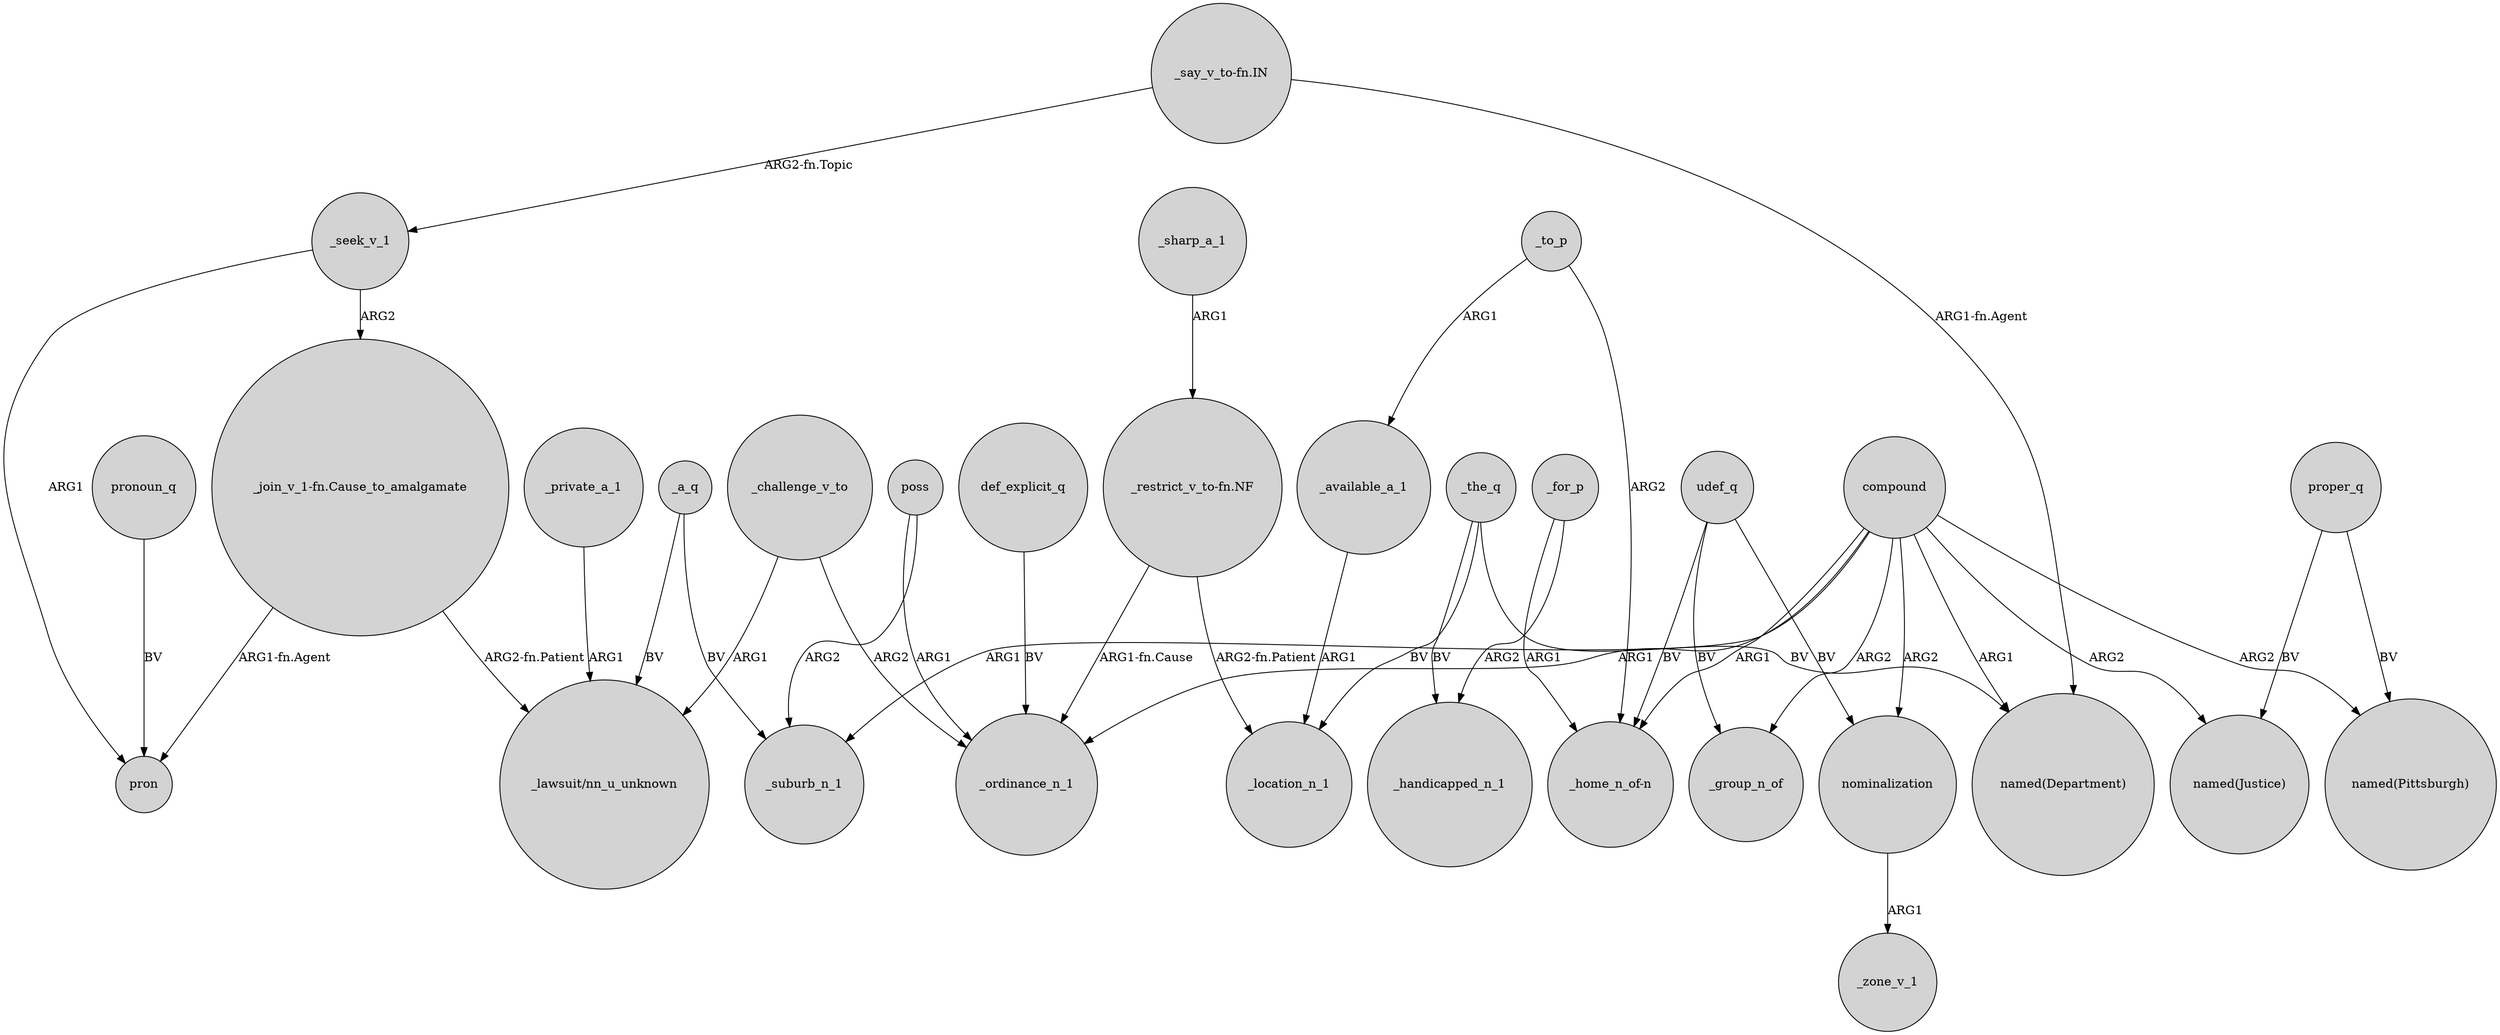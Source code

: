 digraph {
	node [shape=circle style=filled]
	_seek_v_1 -> "_join_v_1-fn.Cause_to_amalgamate" [label=ARG2]
	_for_p -> "_home_n_of-n" [label=ARG1]
	"_join_v_1-fn.Cause_to_amalgamate" -> "_lawsuit/nn_u_unknown" [label="ARG2-fn.Patient"]
	_challenge_v_to -> "_lawsuit/nn_u_unknown" [label=ARG1]
	_sharp_a_1 -> "_restrict_v_to-fn.NF" [label=ARG1]
	_private_a_1 -> "_lawsuit/nn_u_unknown" [label=ARG1]
	"_join_v_1-fn.Cause_to_amalgamate" -> pron [label="ARG1-fn.Agent"]
	_the_q -> _handicapped_n_1 [label=BV]
	udef_q -> "_home_n_of-n" [label=BV]
	_a_q -> _suburb_n_1 [label=BV]
	_for_p -> _handicapped_n_1 [label=ARG2]
	compound -> nominalization [label=ARG2]
	_challenge_v_to -> _ordinance_n_1 [label=ARG2]
	_available_a_1 -> _location_n_1 [label=ARG1]
	_the_q -> _location_n_1 [label=BV]
	pronoun_q -> pron [label=BV]
	poss -> _suburb_n_1 [label=ARG2]
	_to_p -> "_home_n_of-n" [label=ARG2]
	proper_q -> "named(Justice)" [label=BV]
	compound -> "named(Justice)" [label=ARG2]
	"_say_v_to-fn.IN" -> _seek_v_1 [label="ARG2-fn.Topic"]
	_seek_v_1 -> pron [label=ARG1]
	_a_q -> "_lawsuit/nn_u_unknown" [label=BV]
	_the_q -> "named(Department)" [label=BV]
	compound -> _ordinance_n_1 [label=ARG1]
	udef_q -> nominalization [label=BV]
	compound -> "named(Pittsburgh)" [label=ARG2]
	def_explicit_q -> _ordinance_n_1 [label=BV]
	poss -> _ordinance_n_1 [label=ARG1]
	_to_p -> _available_a_1 [label=ARG1]
	compound -> "named(Department)" [label=ARG1]
	"_restrict_v_to-fn.NF" -> _location_n_1 [label="ARG2-fn.Patient"]
	compound -> "_home_n_of-n" [label=ARG1]
	"_restrict_v_to-fn.NF" -> _ordinance_n_1 [label="ARG1-fn.Cause"]
	"_say_v_to-fn.IN" -> "named(Department)" [label="ARG1-fn.Agent"]
	udef_q -> _group_n_of [label=BV]
	nominalization -> _zone_v_1 [label=ARG1]
	proper_q -> "named(Pittsburgh)" [label=BV]
	compound -> _group_n_of [label=ARG2]
	compound -> _suburb_n_1 [label=ARG1]
}
